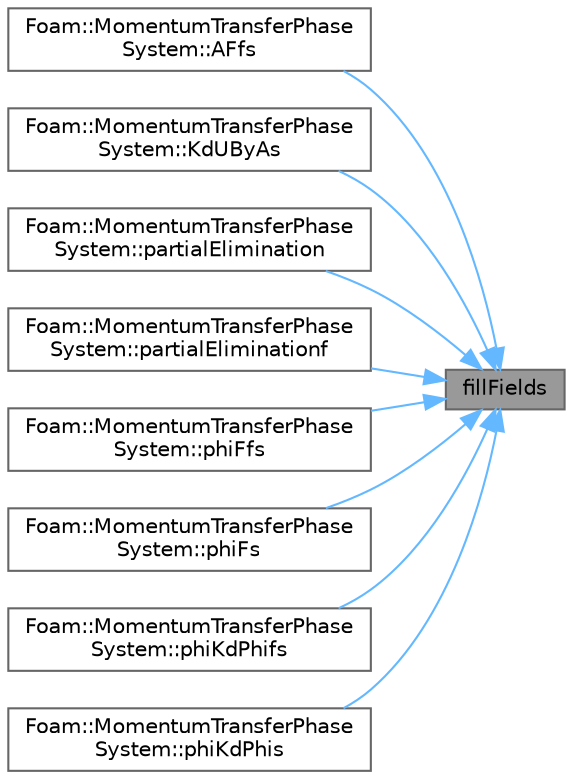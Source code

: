 digraph "fillFields"
{
 // LATEX_PDF_SIZE
  bgcolor="transparent";
  edge [fontname=Helvetica,fontsize=10,labelfontname=Helvetica,labelfontsize=10];
  node [fontname=Helvetica,fontsize=10,shape=box,height=0.2,width=0.4];
  rankdir="RL";
  Node1 [id="Node000001",label="fillFields",height=0.2,width=0.4,color="gray40", fillcolor="grey60", style="filled", fontcolor="black",tooltip=" "];
  Node1 -> Node2 [id="edge1_Node000001_Node000002",dir="back",color="steelblue1",style="solid",tooltip=" "];
  Node2 [id="Node000002",label="Foam::MomentumTransferPhase\lSystem::AFfs",height=0.2,width=0.4,color="grey40", fillcolor="white", style="filled",URL="$classFoam_1_1MomentumTransferPhaseSystem.html#a04864ad542f057b72c1cc52c3fd5cec4",tooltip=" "];
  Node1 -> Node3 [id="edge2_Node000001_Node000003",dir="back",color="steelblue1",style="solid",tooltip=" "];
  Node3 [id="Node000003",label="Foam::MomentumTransferPhase\lSystem::KdUByAs",height=0.2,width=0.4,color="grey40", fillcolor="white", style="filled",URL="$classFoam_1_1MomentumTransferPhaseSystem.html#aab1c6a574dad42640a6c0775a6675db9",tooltip=" "];
  Node1 -> Node4 [id="edge3_Node000001_Node000004",dir="back",color="steelblue1",style="solid",tooltip=" "];
  Node4 [id="Node000004",label="Foam::MomentumTransferPhase\lSystem::partialElimination",height=0.2,width=0.4,color="grey40", fillcolor="white", style="filled",URL="$classFoam_1_1MomentumTransferPhaseSystem.html#a46bce2347ab0ca9a8155d7db15a27701",tooltip=" "];
  Node1 -> Node5 [id="edge4_Node000001_Node000005",dir="back",color="steelblue1",style="solid",tooltip=" "];
  Node5 [id="Node000005",label="Foam::MomentumTransferPhase\lSystem::partialEliminationf",height=0.2,width=0.4,color="grey40", fillcolor="white", style="filled",URL="$classFoam_1_1MomentumTransferPhaseSystem.html#aacfd3158baa058ac04b481670d27e819",tooltip=" "];
  Node1 -> Node6 [id="edge5_Node000001_Node000006",dir="back",color="steelblue1",style="solid",tooltip=" "];
  Node6 [id="Node000006",label="Foam::MomentumTransferPhase\lSystem::phiFfs",height=0.2,width=0.4,color="grey40", fillcolor="white", style="filled",URL="$classFoam_1_1MomentumTransferPhaseSystem.html#abba55466635624cfc495ba28f6174513",tooltip=" "];
  Node1 -> Node7 [id="edge6_Node000001_Node000007",dir="back",color="steelblue1",style="solid",tooltip=" "];
  Node7 [id="Node000007",label="Foam::MomentumTransferPhase\lSystem::phiFs",height=0.2,width=0.4,color="grey40", fillcolor="white", style="filled",URL="$classFoam_1_1MomentumTransferPhaseSystem.html#a2188dc7d3e0ff84caaf7b56e833d3b7a",tooltip=" "];
  Node1 -> Node8 [id="edge7_Node000001_Node000008",dir="back",color="steelblue1",style="solid",tooltip=" "];
  Node8 [id="Node000008",label="Foam::MomentumTransferPhase\lSystem::phiKdPhifs",height=0.2,width=0.4,color="grey40", fillcolor="white", style="filled",URL="$classFoam_1_1MomentumTransferPhaseSystem.html#a496779d279297b0f628f5525dca8f209",tooltip=" "];
  Node1 -> Node9 [id="edge8_Node000001_Node000009",dir="back",color="steelblue1",style="solid",tooltip=" "];
  Node9 [id="Node000009",label="Foam::MomentumTransferPhase\lSystem::phiKdPhis",height=0.2,width=0.4,color="grey40", fillcolor="white", style="filled",URL="$classFoam_1_1MomentumTransferPhaseSystem.html#ade4060a9707bc11b2d41ef3242b0a38d",tooltip=" "];
}
